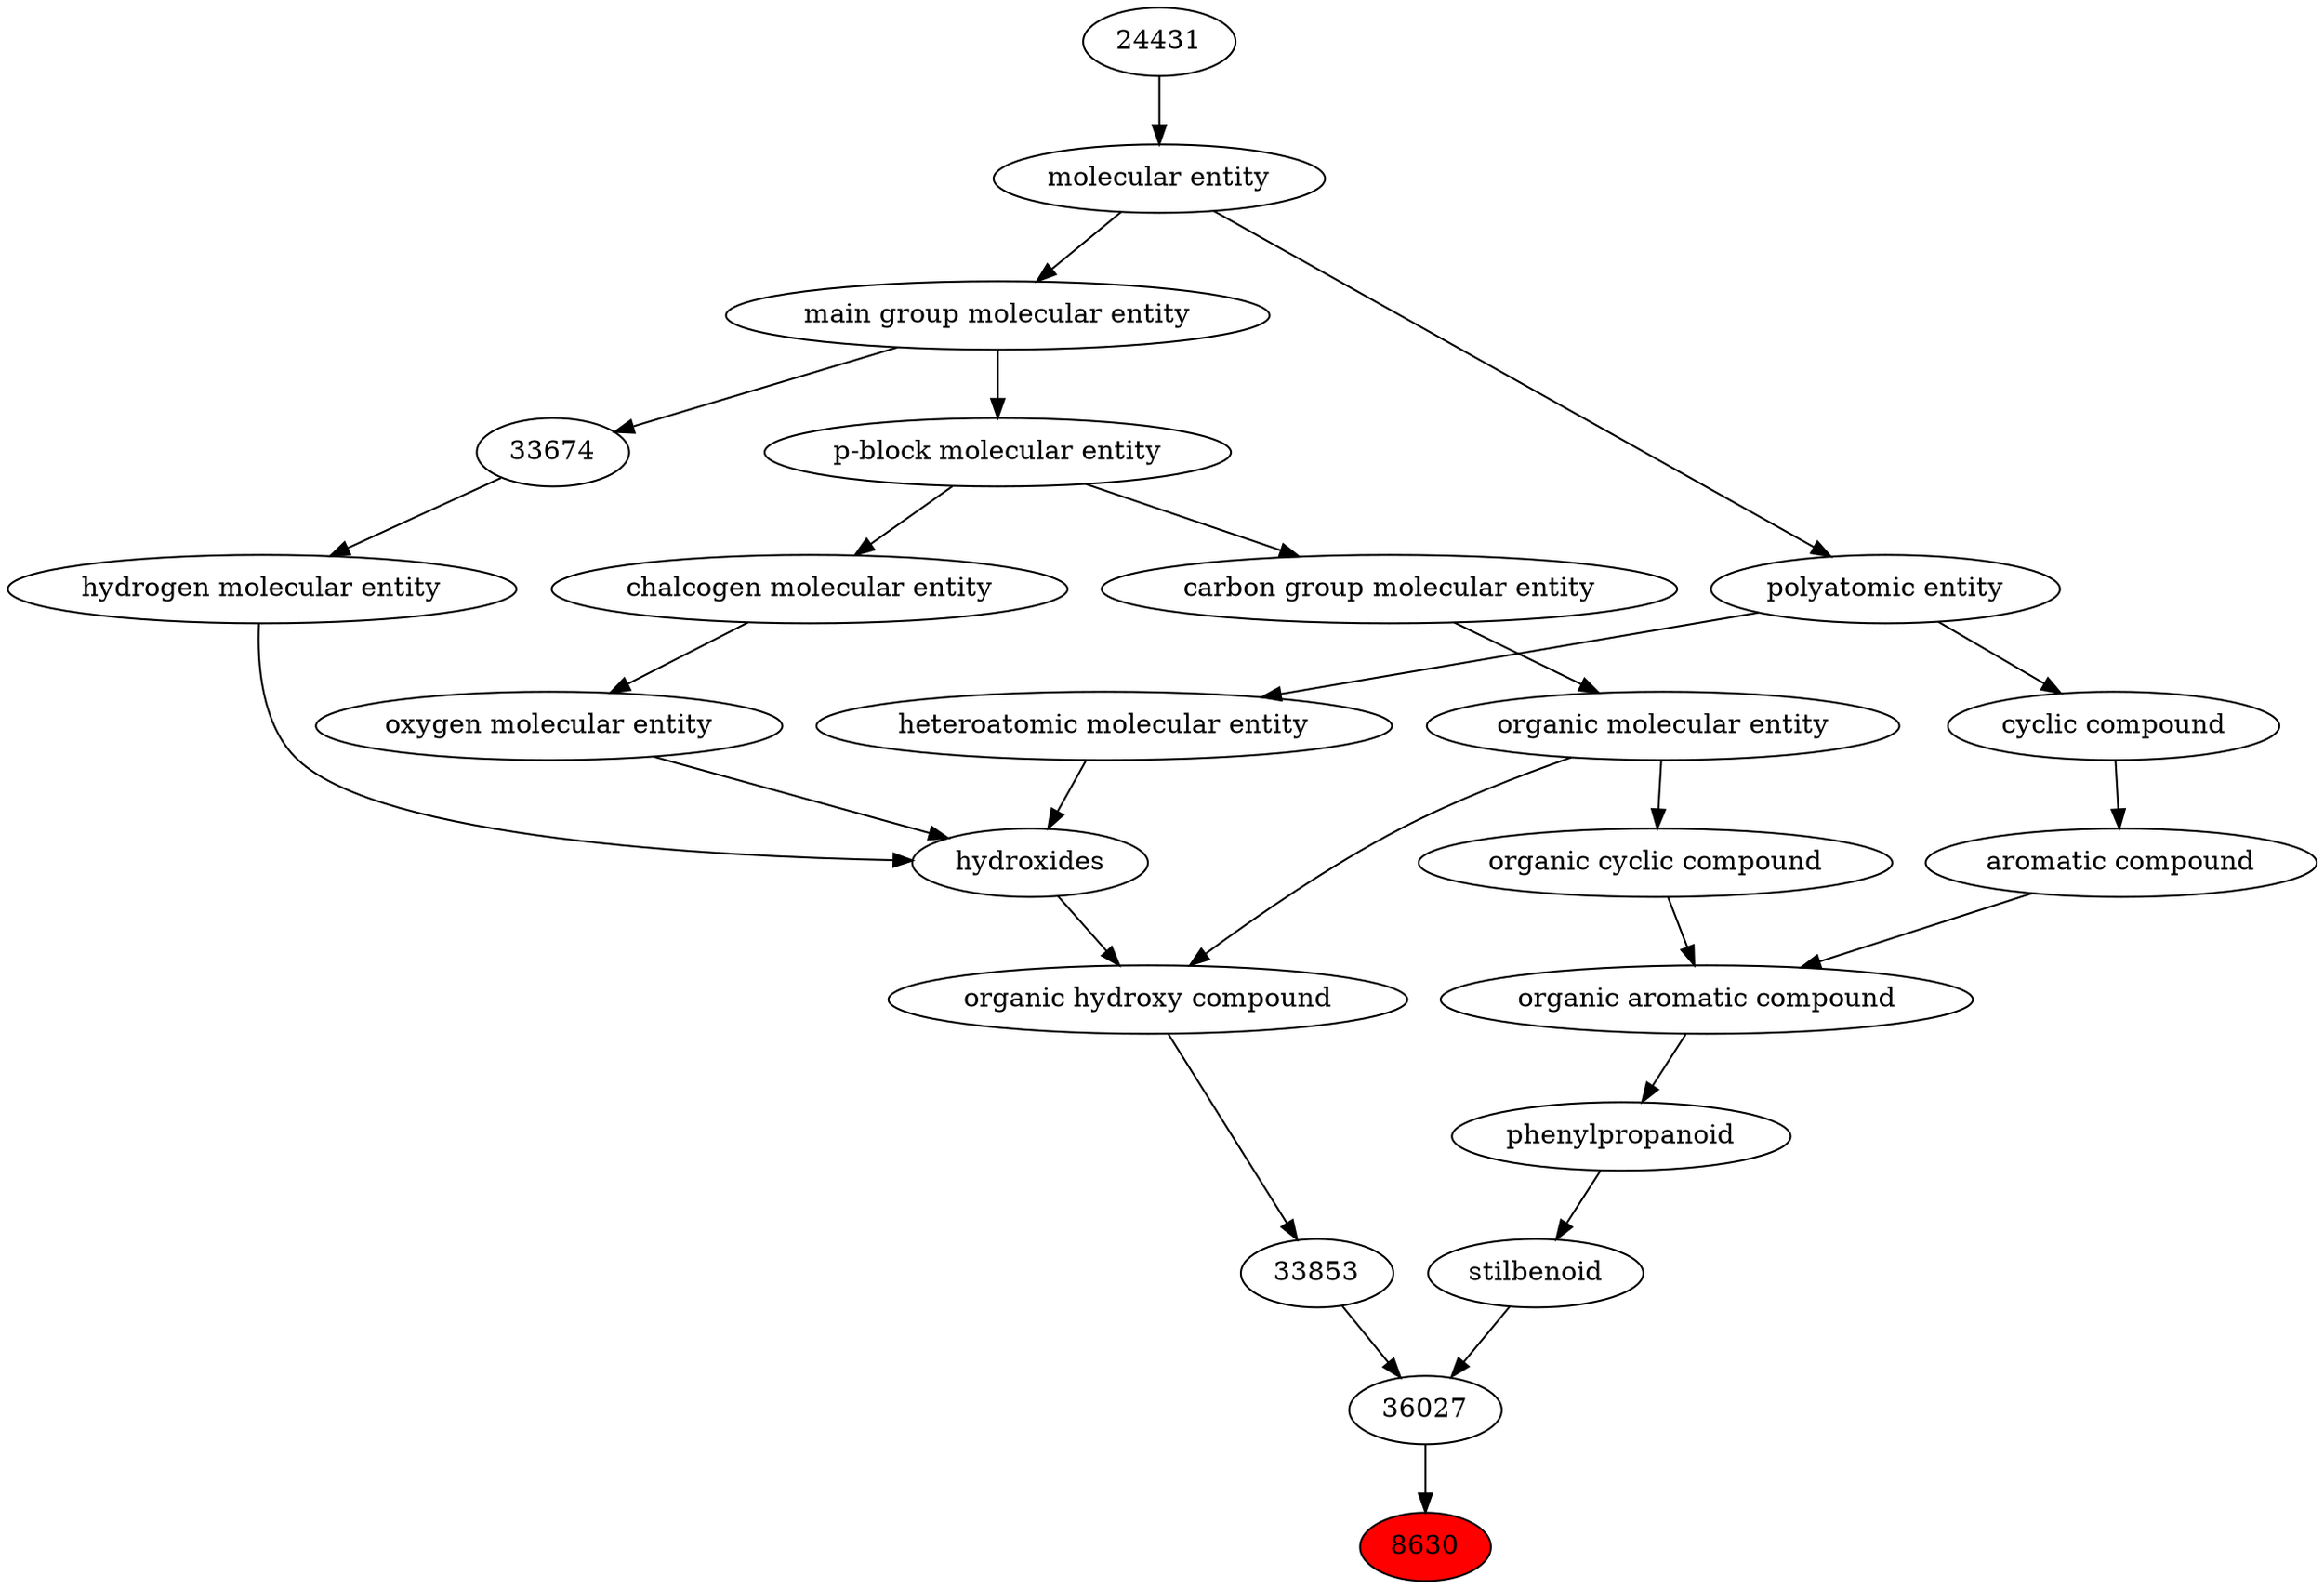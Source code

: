 digraph tree{ 
8630 [label="8630" fillcolor=red style=filled]
36027 -> 8630
36027 [label="36027"]
26776 -> 36027
33853 -> 36027
26776 [label="stilbenoid"]
26004 -> 26776
33853 [label="33853"]
33822 -> 33853
26004 [label="phenylpropanoid"]
33659 -> 26004
33822 [label="organic hydroxy compound"]
24651 -> 33822
50860 -> 33822
33659 [label="organic aromatic compound"]
33832 -> 33659
33655 -> 33659
24651 [label="hydroxides"]
25806 -> 24651
33608 -> 24651
37577 -> 24651
50860 [label="organic molecular entity"]
33582 -> 50860
33832 [label="organic cyclic compound"]
50860 -> 33832
33655 [label="aromatic compound"]
33595 -> 33655
25806 [label="oxygen molecular entity"]
33304 -> 25806
33608 [label="hydrogen molecular entity"]
33674 -> 33608
37577 [label="heteroatomic molecular entity"]
36357 -> 37577
33582 [label="carbon group molecular entity"]
33675 -> 33582
33595 [label="cyclic compound"]
36357 -> 33595
33304 [label="chalcogen molecular entity"]
33675 -> 33304
33674 [label="33674"]
33579 -> 33674
36357 [label="polyatomic entity"]
23367 -> 36357
33675 [label="p-block molecular entity"]
33579 -> 33675
33579 [label="main group molecular entity"]
23367 -> 33579
23367 [label="molecular entity"]
24431 -> 23367
24431 [label="24431"]
}